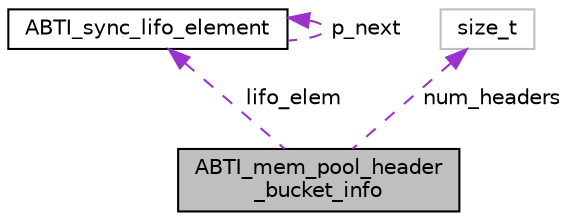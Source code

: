 digraph "ABTI_mem_pool_header_bucket_info"
{
  edge [fontname="Helvetica",fontsize="10",labelfontname="Helvetica",labelfontsize="10"];
  node [fontname="Helvetica",fontsize="10",shape=record];
  Node1 [label="ABTI_mem_pool_header\l_bucket_info",height=0.2,width=0.4,color="black", fillcolor="grey75", style="filled" fontcolor="black"];
  Node2 -> Node1 [dir="back",color="darkorchid3",fontsize="10",style="dashed",label=" lifo_elem" ,fontname="Helvetica"];
  Node2 [label="ABTI_sync_lifo_element",height=0.2,width=0.4,color="black", fillcolor="white", style="filled",URL="$de/d30/structABTI__sync__lifo__element.html"];
  Node2 -> Node2 [dir="back",color="darkorchid3",fontsize="10",style="dashed",label=" p_next" ,fontname="Helvetica"];
  Node3 -> Node1 [dir="back",color="darkorchid3",fontsize="10",style="dashed",label=" num_headers" ,fontname="Helvetica"];
  Node3 [label="size_t",height=0.2,width=0.4,color="grey75", fillcolor="white", style="filled"];
}
